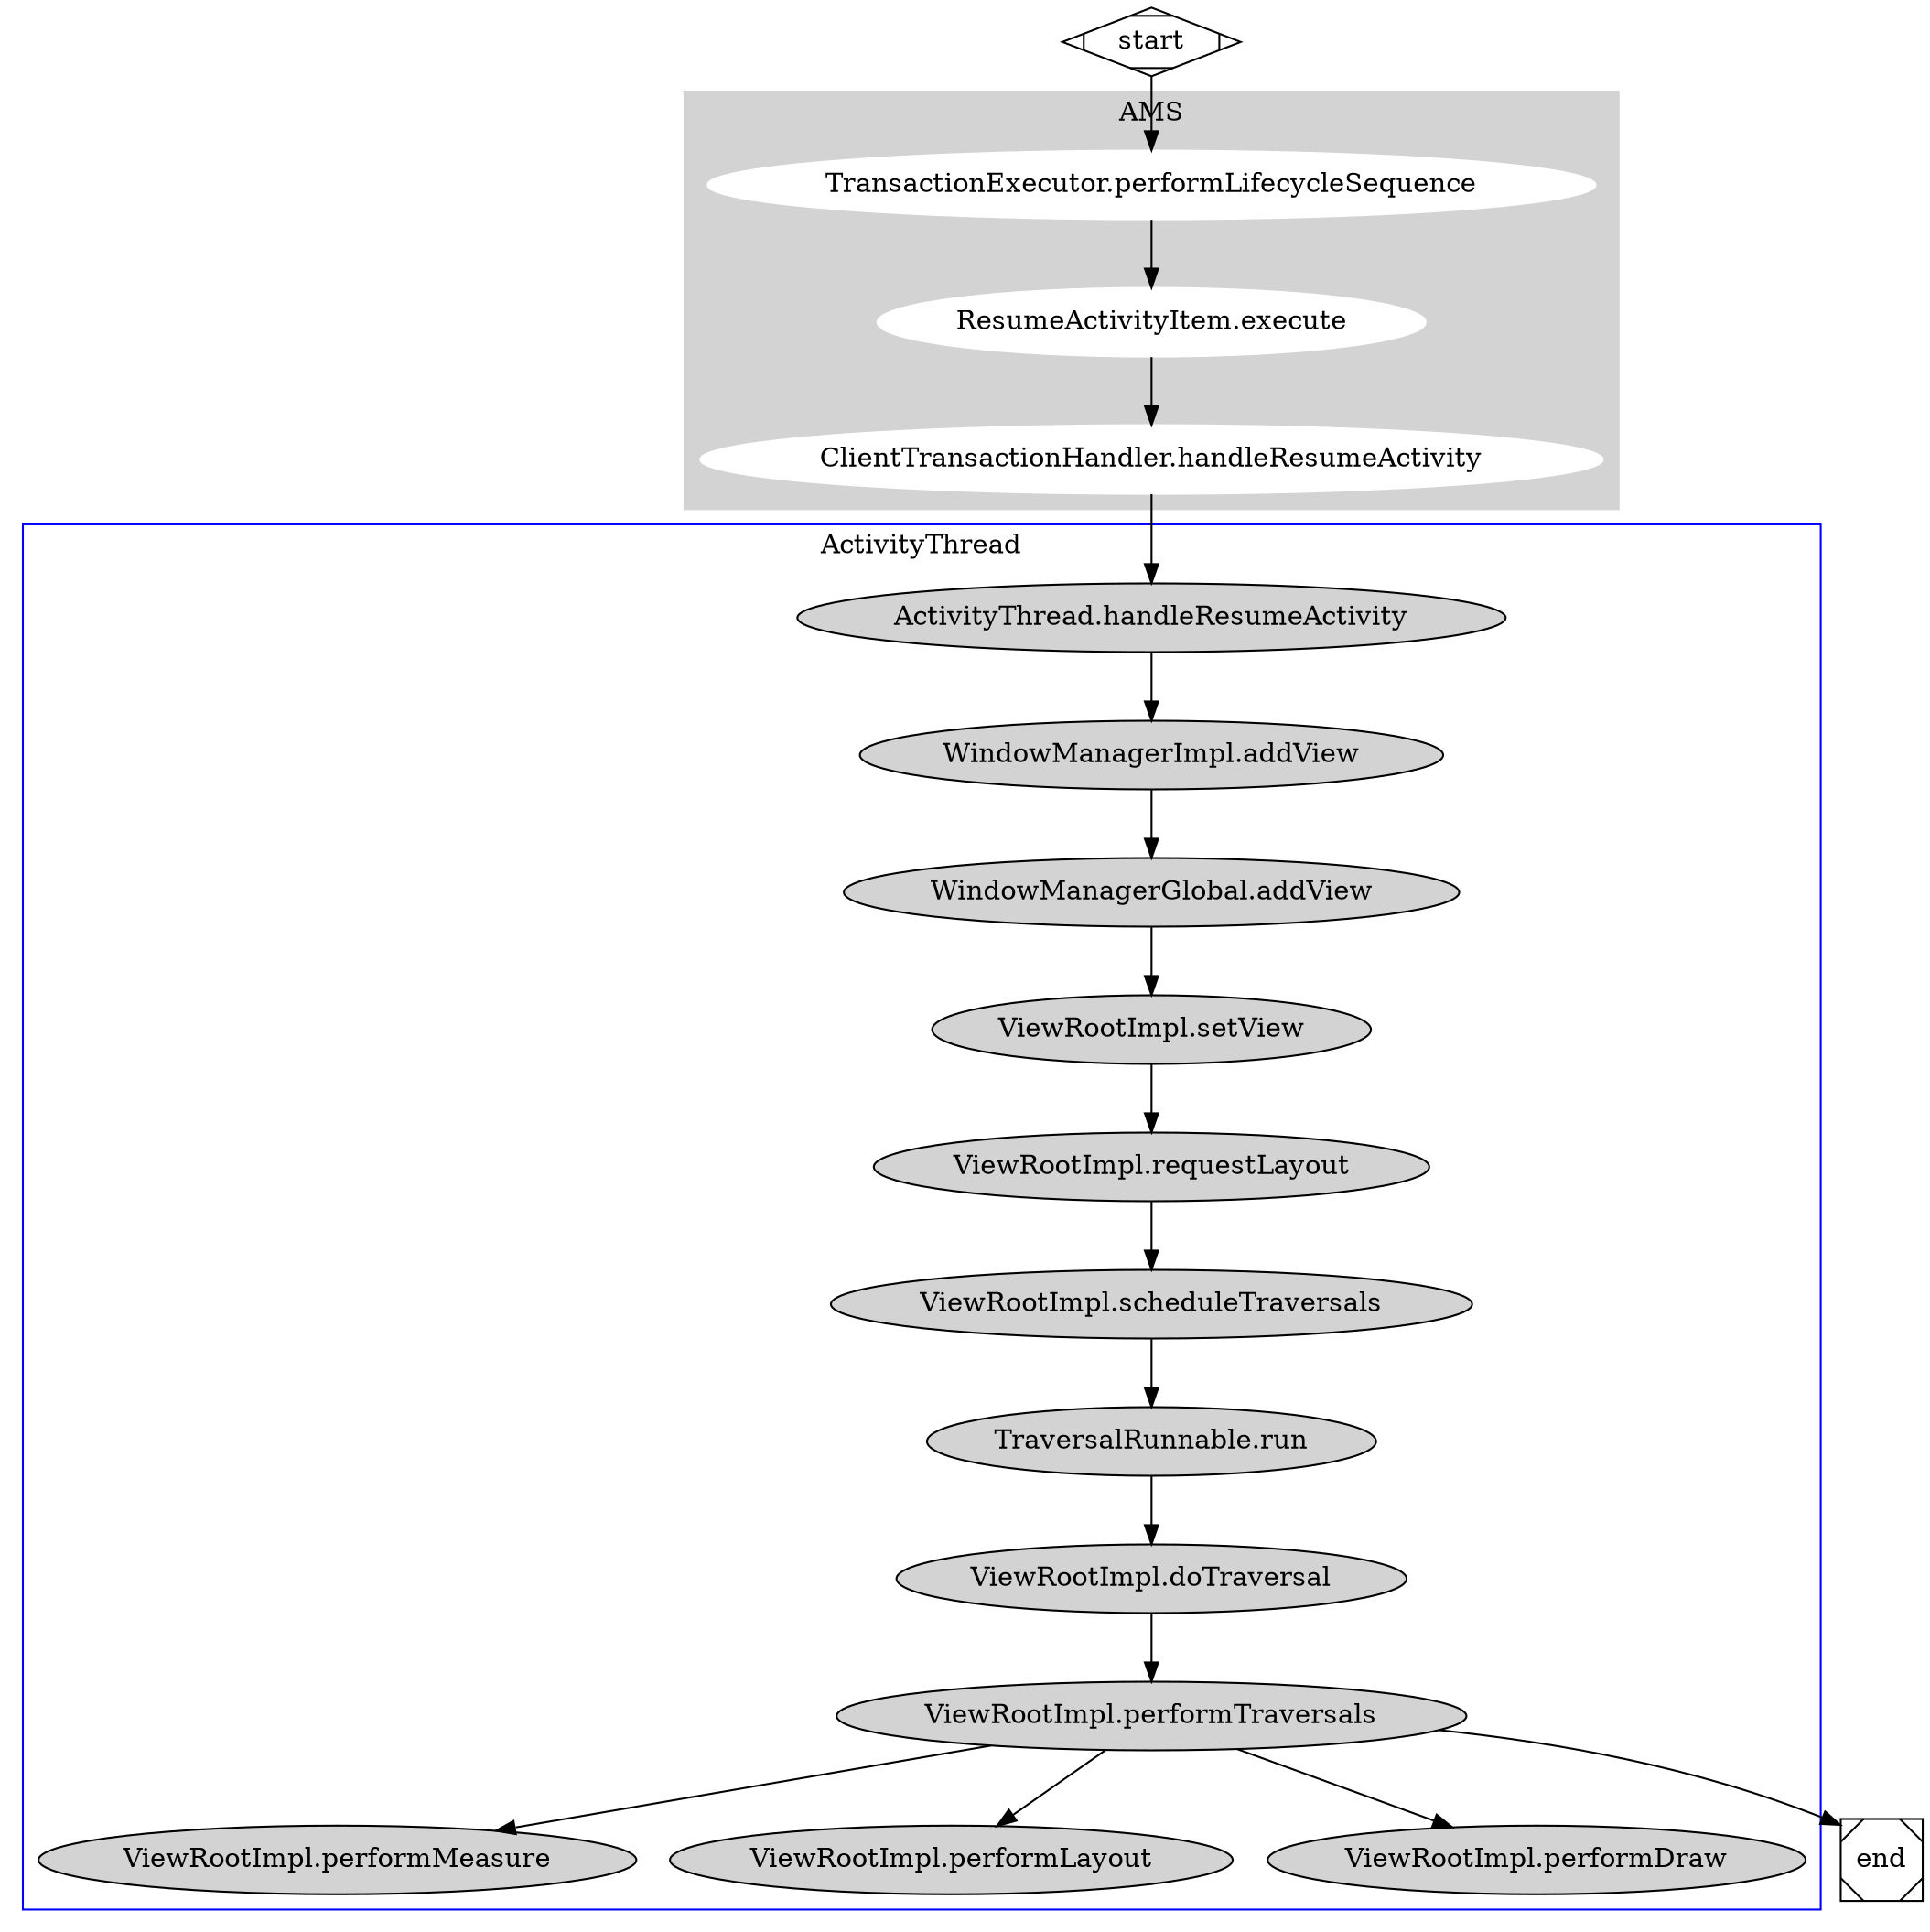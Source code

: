 digraph G {
  subgraph cluster0 {
    node [style=filled,color=white];
    style=filled;
    color=lightgrey;
    label = "AMS";

    a0[label="TransactionExecutor.performLifecycleSequence"];
    a1[label="ResumeActivityItem.execute"];
    a2[label="ClientTransactionHandler.handleResumeActivity"];

    a0 -> a1 -> a2;
  }

  subgraph cluster1 {
    node [style=filled];
    label = "ActivityThread";
    color=blue;

    b0[label="ActivityThread.handleResumeActivity"]
    b1[label="WindowManagerImpl.addView"]
    b2[label="WindowManagerGlobal.addView"]
    b3[label="ViewRootImpl.setView"]
    b4[label="ViewRootImpl.requestLayout"]
    b5[label="ViewRootImpl.scheduleTraversals"]
    b6[label="TraversalRunnable.run"]
    b7[label="ViewRootImpl.doTraversal"]
    b8[label="ViewRootImpl.performTraversals"]
    b9[label="ViewRootImpl.performMeasure"]
    b10[label="ViewRootImpl.performLayout"]
    b11[label="ViewRootImpl.performDraw"]

    b0->b1->b2->b3->b4->b5->b6->b7->b8;
    b8->b9;
    b8->b10;
    b8->b11;
  }

  start -> a0;
  a2 -> b0;
  b8 -> end;

  start [shape=Mdiamond];
  end [shape=Msquare];
}

